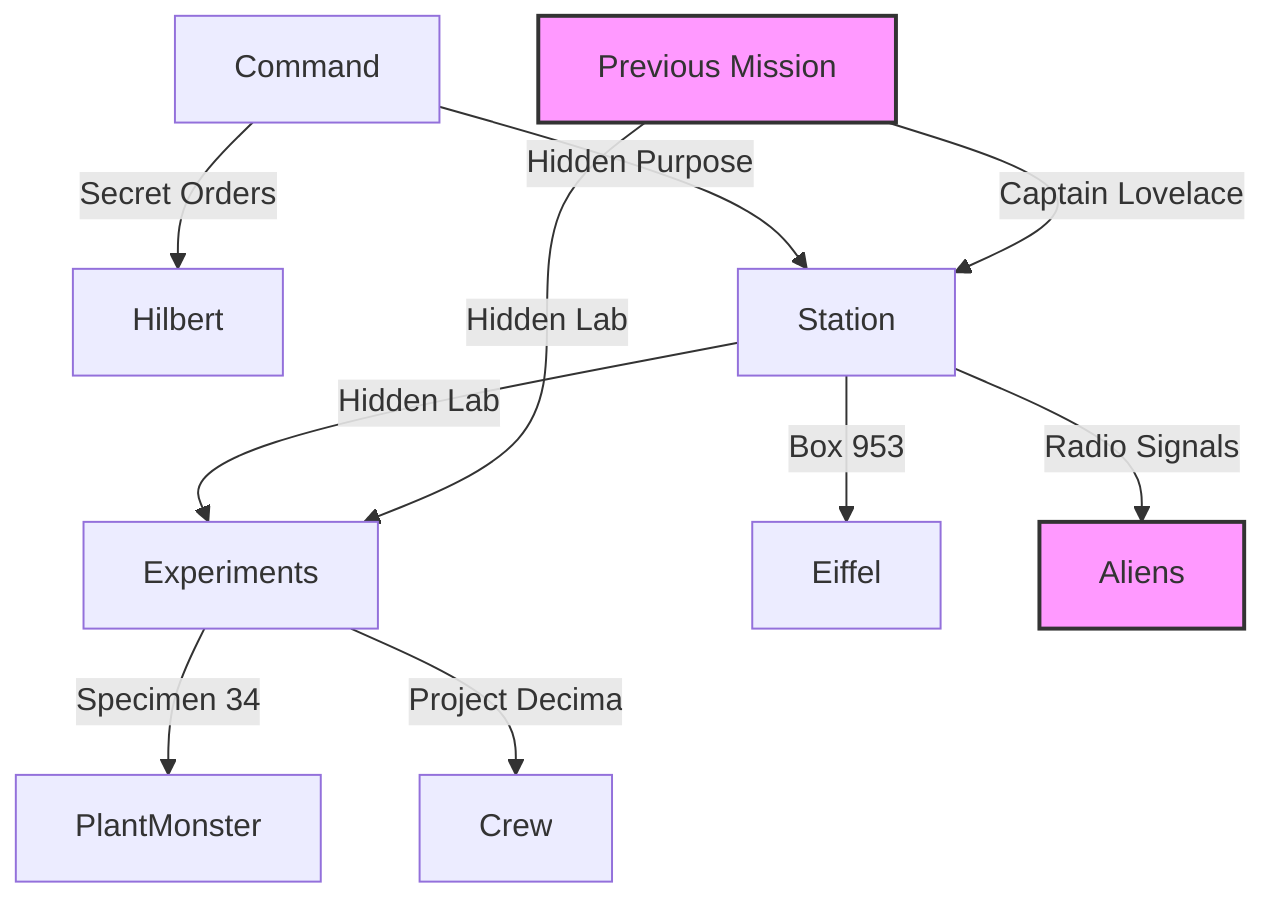 graph TD
    Command[Command] -->|Secret Orders| Hilbert
    Command -->|Hidden Purpose| Station
    Station -->|Hidden Lab| Experiments
    Station -->|Box 953| Eiffel
    Experiments -->|Specimen 34| PlantMonster
    Experiments -->|Project Decima| Crew
    Station -->|Radio Signals| Aliens
    PastMission[Previous Mission] -->|Captain Lovelace| Station
    PastMission -->|Hidden Lab| Experiments
    
    classDef mystery fill:#f9f,stroke:#333,stroke-width:2px;
    class Aliens,Box953,PastMission mystery;
